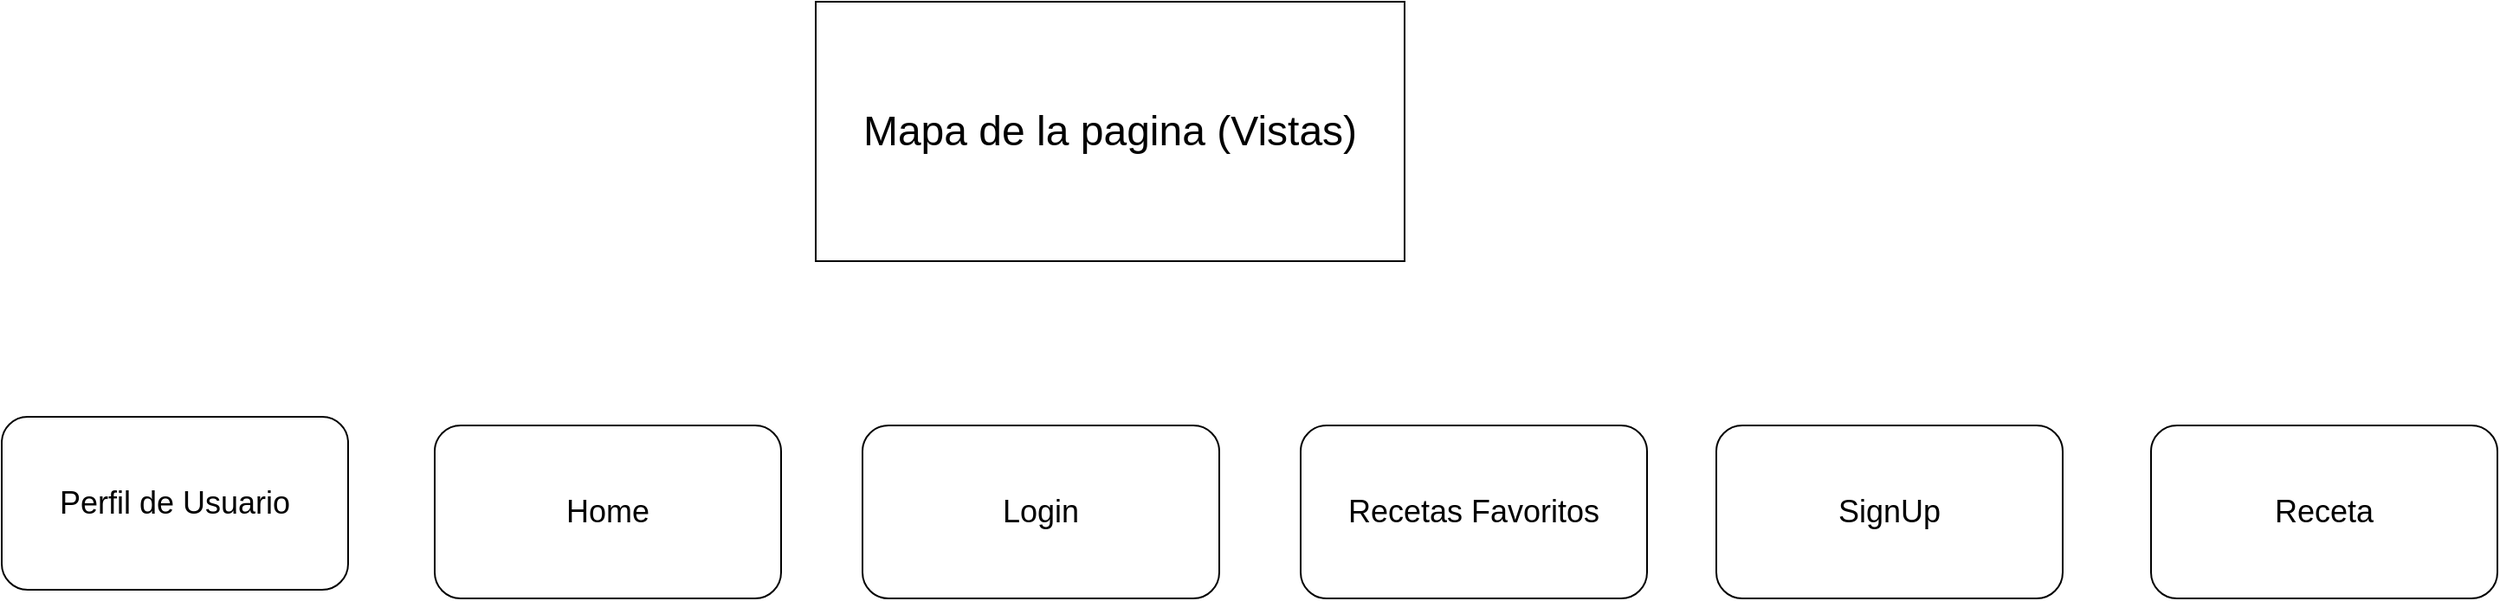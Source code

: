 <mxfile version="24.7.7">
  <diagram name="Страница — 1" id="ENI6WTY6g6m-EQkSX-Ta">
    <mxGraphModel dx="2514" dy="918" grid="1" gridSize="10" guides="1" tooltips="1" connect="1" arrows="1" fold="1" page="1" pageScale="1" pageWidth="827" pageHeight="1169" math="0" shadow="0">
      <root>
        <mxCell id="0" />
        <mxCell id="1" parent="0" />
        <mxCell id="lb4tPSTKW-BmQOv7Y4hm-1" value="&lt;font style=&quot;font-size: 24px;&quot;&gt;Mapa de la pagina (Vistas)&lt;/font&gt;" style="rounded=0;whiteSpace=wrap;html=1;" vertex="1" parent="1">
          <mxGeometry x="270" y="240" width="340" height="150" as="geometry" />
        </mxCell>
        <mxCell id="lb4tPSTKW-BmQOv7Y4hm-2" value="&lt;font style=&quot;font-size: 18px;&quot;&gt;Login&lt;/font&gt;" style="rounded=1;whiteSpace=wrap;html=1;" vertex="1" parent="1">
          <mxGeometry x="297" y="485" width="206" height="100" as="geometry" />
        </mxCell>
        <mxCell id="lb4tPSTKW-BmQOv7Y4hm-3" value="&lt;font style=&quot;font-size: 18px;&quot;&gt;SignUp&lt;/font&gt;" style="rounded=1;whiteSpace=wrap;html=1;" vertex="1" parent="1">
          <mxGeometry x="790" y="485" width="200" height="100" as="geometry" />
        </mxCell>
        <mxCell id="lb4tPSTKW-BmQOv7Y4hm-4" value="&lt;font style=&quot;font-size: 18px;&quot;&gt;Home&lt;/font&gt;" style="rounded=1;whiteSpace=wrap;html=1;" vertex="1" parent="1">
          <mxGeometry x="50" y="485" width="200" height="100" as="geometry" />
        </mxCell>
        <mxCell id="lb4tPSTKW-BmQOv7Y4hm-5" value="&lt;font style=&quot;font-size: 18px;&quot;&gt;Perfil de Usuario&lt;/font&gt;" style="rounded=1;whiteSpace=wrap;html=1;" vertex="1" parent="1">
          <mxGeometry x="-200" y="480" width="200" height="100" as="geometry" />
        </mxCell>
        <mxCell id="lb4tPSTKW-BmQOv7Y4hm-6" value="&lt;font style=&quot;font-size: 18px;&quot;&gt;Receta&lt;/font&gt;" style="rounded=1;whiteSpace=wrap;html=1;" vertex="1" parent="1">
          <mxGeometry x="1041" y="485" width="200" height="100" as="geometry" />
        </mxCell>
        <mxCell id="lb4tPSTKW-BmQOv7Y4hm-7" value="&lt;font style=&quot;font-size: 18px;&quot;&gt;Recetas Favoritos&lt;/font&gt;" style="rounded=1;whiteSpace=wrap;html=1;" vertex="1" parent="1">
          <mxGeometry x="550" y="485" width="200" height="100" as="geometry" />
        </mxCell>
      </root>
    </mxGraphModel>
  </diagram>
</mxfile>

